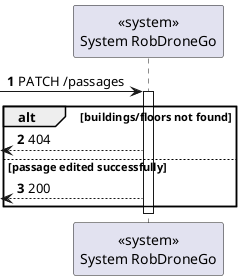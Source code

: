 @startuml
autonumber

participant "<<system>>\nSystem RobDroneGo" as sys

[-> sys: PATCH /passages

activate sys
    alt buildings/floors not found
        [<-- sys : 404
    else passage edited successfully
        [<-- sys  : 200
    end
deactivate sys

@enduml
